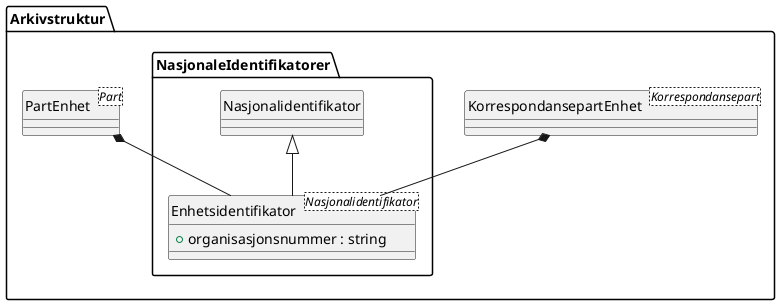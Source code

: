 @startuml
skinparam nodesep 100
hide circle
class Arkivstruktur.NasjonaleIdentifikatorer.Enhetsidentifikator <Nasjonalidentifikator> {
  +organisasjonsnummer : string
}
class Arkivstruktur.KorrespondansepartEnhet <Korrespondansepart> {
}
Arkivstruktur.KorrespondansepartEnhet *-- Arkivstruktur.NasjonaleIdentifikatorer.Enhetsidentifikator
class Arkivstruktur.NasjonaleIdentifikatorer.Nasjonalidentifikator {
}
Arkivstruktur.NasjonaleIdentifikatorer.Nasjonalidentifikator <|-- Arkivstruktur.NasjonaleIdentifikatorer.Enhetsidentifikator
class Arkivstruktur.PartEnhet <Part> {
}
Arkivstruktur.PartEnhet *-- Arkivstruktur.NasjonaleIdentifikatorer.Enhetsidentifikator
@enduml
